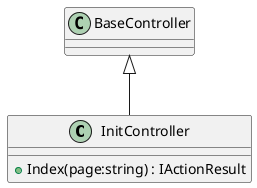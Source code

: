 @startuml
class InitController {
    + Index(page:string) : IActionResult
}
BaseController <|-- InitController
@enduml
